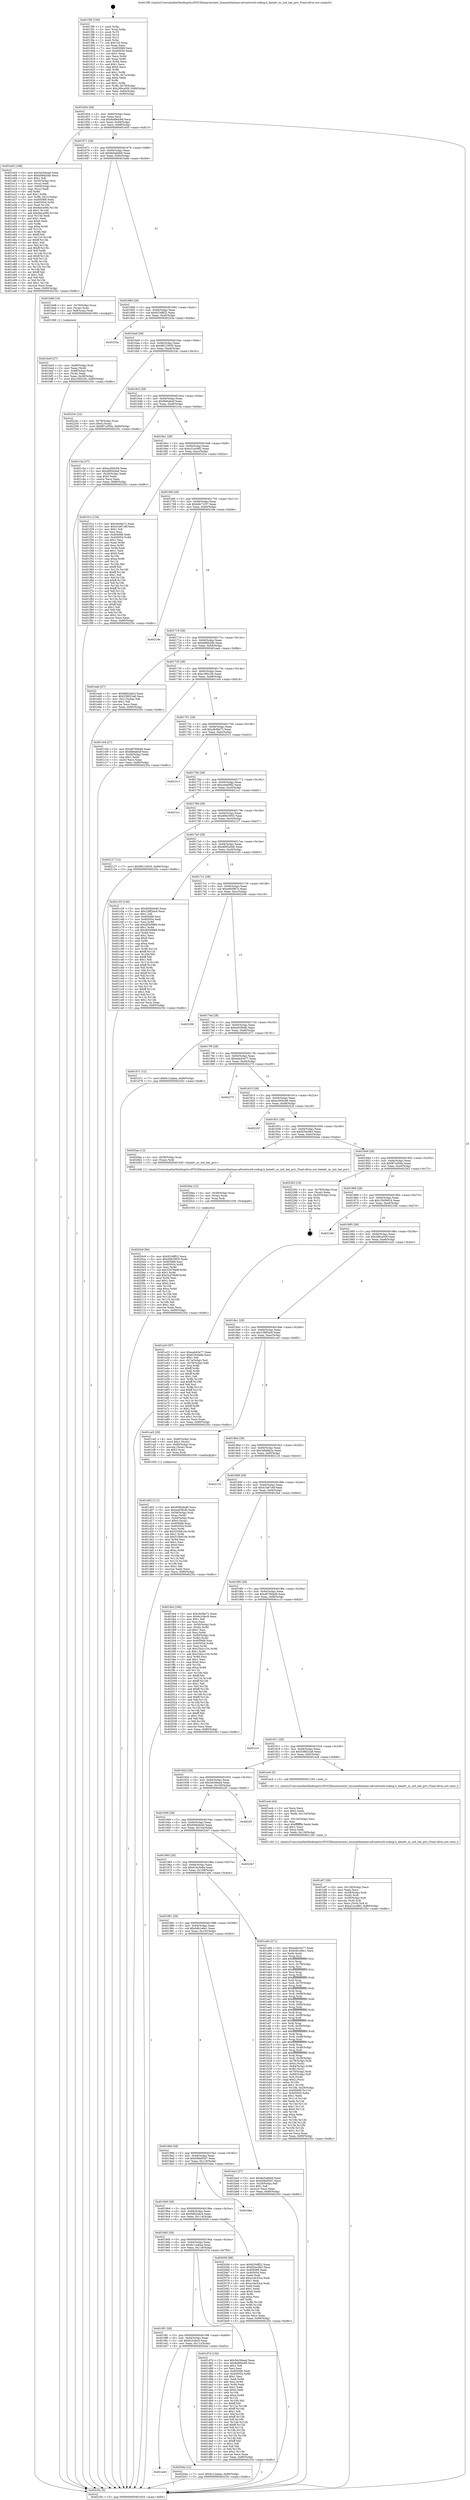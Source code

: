 digraph "0x4015f0" {
  label = "0x4015f0 (/mnt/c/Users/mathe/Desktop/tcc/POCII/binaries/extr_linuxnetbatman-advnetwork-coding.h_batadv_nc_init_bat_priv_Final-ollvm.out::main(0))"
  labelloc = "t"
  node[shape=record]

  Entry [label="",width=0.3,height=0.3,shape=circle,fillcolor=black,style=filled]
  "0x401654" [label="{
     0x401654 [29]\l
     | [instrs]\l
     &nbsp;&nbsp;0x401654 \<+3\>: mov -0x80(%rbp),%eax\l
     &nbsp;&nbsp;0x401657 \<+2\>: mov %eax,%ecx\l
     &nbsp;&nbsp;0x401659 \<+6\>: sub $0x8a984c89,%ecx\l
     &nbsp;&nbsp;0x40165f \<+6\>: mov %eax,-0x94(%rbp)\l
     &nbsp;&nbsp;0x401665 \<+6\>: mov %ecx,-0x98(%rbp)\l
     &nbsp;&nbsp;0x40166b \<+6\>: je 0000000000401e03 \<main+0x813\>\l
  }"]
  "0x401e03" [label="{
     0x401e03 [168]\l
     | [instrs]\l
     &nbsp;&nbsp;0x401e03 \<+5\>: mov $0x5dc56ead,%eax\l
     &nbsp;&nbsp;0x401e08 \<+5\>: mov $0xbf46b3db,%ecx\l
     &nbsp;&nbsp;0x401e0d \<+2\>: mov $0x1,%dl\l
     &nbsp;&nbsp;0x401e0f \<+4\>: mov -0x50(%rbp),%rsi\l
     &nbsp;&nbsp;0x401e13 \<+2\>: mov (%rsi),%edi\l
     &nbsp;&nbsp;0x401e15 \<+4\>: mov -0x60(%rbp),%rsi\l
     &nbsp;&nbsp;0x401e19 \<+2\>: cmp (%rsi),%edi\l
     &nbsp;&nbsp;0x401e1b \<+4\>: setl %r8b\l
     &nbsp;&nbsp;0x401e1f \<+4\>: and $0x1,%r8b\l
     &nbsp;&nbsp;0x401e23 \<+4\>: mov %r8b,-0x21(%rbp)\l
     &nbsp;&nbsp;0x401e27 \<+7\>: mov 0x405068,%edi\l
     &nbsp;&nbsp;0x401e2e \<+8\>: mov 0x405054,%r9d\l
     &nbsp;&nbsp;0x401e36 \<+3\>: mov %edi,%r10d\l
     &nbsp;&nbsp;0x401e39 \<+7\>: sub $0xfeece0fd,%r10d\l
     &nbsp;&nbsp;0x401e40 \<+4\>: sub $0x1,%r10d\l
     &nbsp;&nbsp;0x401e44 \<+7\>: add $0xfeece0fd,%r10d\l
     &nbsp;&nbsp;0x401e4b \<+4\>: imul %r10d,%edi\l
     &nbsp;&nbsp;0x401e4f \<+3\>: and $0x1,%edi\l
     &nbsp;&nbsp;0x401e52 \<+3\>: cmp $0x0,%edi\l
     &nbsp;&nbsp;0x401e55 \<+4\>: sete %r8b\l
     &nbsp;&nbsp;0x401e59 \<+4\>: cmp $0xa,%r9d\l
     &nbsp;&nbsp;0x401e5d \<+4\>: setl %r11b\l
     &nbsp;&nbsp;0x401e61 \<+3\>: mov %r8b,%bl\l
     &nbsp;&nbsp;0x401e64 \<+3\>: xor $0xff,%bl\l
     &nbsp;&nbsp;0x401e67 \<+3\>: mov %r11b,%r14b\l
     &nbsp;&nbsp;0x401e6a \<+4\>: xor $0xff,%r14b\l
     &nbsp;&nbsp;0x401e6e \<+3\>: xor $0x1,%dl\l
     &nbsp;&nbsp;0x401e71 \<+3\>: mov %bl,%r15b\l
     &nbsp;&nbsp;0x401e74 \<+4\>: and $0xff,%r15b\l
     &nbsp;&nbsp;0x401e78 \<+3\>: and %dl,%r8b\l
     &nbsp;&nbsp;0x401e7b \<+3\>: mov %r14b,%r12b\l
     &nbsp;&nbsp;0x401e7e \<+4\>: and $0xff,%r12b\l
     &nbsp;&nbsp;0x401e82 \<+3\>: and %dl,%r11b\l
     &nbsp;&nbsp;0x401e85 \<+3\>: or %r8b,%r15b\l
     &nbsp;&nbsp;0x401e88 \<+3\>: or %r11b,%r12b\l
     &nbsp;&nbsp;0x401e8b \<+3\>: xor %r12b,%r15b\l
     &nbsp;&nbsp;0x401e8e \<+3\>: or %r14b,%bl\l
     &nbsp;&nbsp;0x401e91 \<+3\>: xor $0xff,%bl\l
     &nbsp;&nbsp;0x401e94 \<+3\>: or $0x1,%dl\l
     &nbsp;&nbsp;0x401e97 \<+2\>: and %dl,%bl\l
     &nbsp;&nbsp;0x401e99 \<+3\>: or %bl,%r15b\l
     &nbsp;&nbsp;0x401e9c \<+4\>: test $0x1,%r15b\l
     &nbsp;&nbsp;0x401ea0 \<+3\>: cmovne %ecx,%eax\l
     &nbsp;&nbsp;0x401ea3 \<+3\>: mov %eax,-0x80(%rbp)\l
     &nbsp;&nbsp;0x401ea6 \<+5\>: jmp 000000000040235c \<main+0xd6c\>\l
  }"]
  "0x401671" [label="{
     0x401671 [28]\l
     | [instrs]\l
     &nbsp;&nbsp;0x401671 \<+5\>: jmp 0000000000401676 \<main+0x86\>\l
     &nbsp;&nbsp;0x401676 \<+6\>: mov -0x94(%rbp),%eax\l
     &nbsp;&nbsp;0x40167c \<+5\>: sub $0x8e5abbb9,%eax\l
     &nbsp;&nbsp;0x401681 \<+6\>: mov %eax,-0x9c(%rbp)\l
     &nbsp;&nbsp;0x401687 \<+6\>: je 0000000000401bd9 \<main+0x5e9\>\l
  }"]
  Exit [label="",width=0.3,height=0.3,shape=circle,fillcolor=black,style=filled,peripheries=2]
  "0x401bd9" [label="{
     0x401bd9 [16]\l
     | [instrs]\l
     &nbsp;&nbsp;0x401bd9 \<+4\>: mov -0x70(%rbp),%rax\l
     &nbsp;&nbsp;0x401bdd \<+3\>: mov (%rax),%rax\l
     &nbsp;&nbsp;0x401be0 \<+4\>: mov 0x8(%rax),%rdi\l
     &nbsp;&nbsp;0x401be4 \<+5\>: call 0000000000401060 \<atoi@plt\>\l
     | [calls]\l
     &nbsp;&nbsp;0x401060 \{1\} (unknown)\l
  }"]
  "0x40168d" [label="{
     0x40168d [28]\l
     | [instrs]\l
     &nbsp;&nbsp;0x40168d \<+5\>: jmp 0000000000401692 \<main+0xa2\>\l
     &nbsp;&nbsp;0x401692 \<+6\>: mov -0x94(%rbp),%eax\l
     &nbsp;&nbsp;0x401698 \<+5\>: sub $0x923dff22,%eax\l
     &nbsp;&nbsp;0x40169d \<+6\>: mov %eax,-0xa0(%rbp)\l
     &nbsp;&nbsp;0x4016a3 \<+6\>: je 000000000040233a \<main+0xd4a\>\l
  }"]
  "0x4020c9" [label="{
     0x4020c9 [94]\l
     | [instrs]\l
     &nbsp;&nbsp;0x4020c9 \<+5\>: mov $0x923dff22,%ecx\l
     &nbsp;&nbsp;0x4020ce \<+5\>: mov $0xd08c5955,%edx\l
     &nbsp;&nbsp;0x4020d3 \<+7\>: mov 0x405068,%esi\l
     &nbsp;&nbsp;0x4020da \<+8\>: mov 0x405054,%r8d\l
     &nbsp;&nbsp;0x4020e2 \<+3\>: mov %esi,%r9d\l
     &nbsp;&nbsp;0x4020e5 \<+7\>: sub $0x32d76b9f,%r9d\l
     &nbsp;&nbsp;0x4020ec \<+4\>: sub $0x1,%r9d\l
     &nbsp;&nbsp;0x4020f0 \<+7\>: add $0x32d76b9f,%r9d\l
     &nbsp;&nbsp;0x4020f7 \<+4\>: imul %r9d,%esi\l
     &nbsp;&nbsp;0x4020fb \<+3\>: and $0x1,%esi\l
     &nbsp;&nbsp;0x4020fe \<+3\>: cmp $0x0,%esi\l
     &nbsp;&nbsp;0x402101 \<+4\>: sete %r10b\l
     &nbsp;&nbsp;0x402105 \<+4\>: cmp $0xa,%r8d\l
     &nbsp;&nbsp;0x402109 \<+4\>: setl %r11b\l
     &nbsp;&nbsp;0x40210d \<+3\>: mov %r10b,%bl\l
     &nbsp;&nbsp;0x402110 \<+3\>: and %r11b,%bl\l
     &nbsp;&nbsp;0x402113 \<+3\>: xor %r11b,%r10b\l
     &nbsp;&nbsp;0x402116 \<+3\>: or %r10b,%bl\l
     &nbsp;&nbsp;0x402119 \<+3\>: test $0x1,%bl\l
     &nbsp;&nbsp;0x40211c \<+3\>: cmovne %edx,%ecx\l
     &nbsp;&nbsp;0x40211f \<+3\>: mov %ecx,-0x80(%rbp)\l
     &nbsp;&nbsp;0x402122 \<+5\>: jmp 000000000040235c \<main+0xd6c\>\l
  }"]
  "0x40233a" [label="{
     0x40233a\l
  }", style=dashed]
  "0x4016a9" [label="{
     0x4016a9 [28]\l
     | [instrs]\l
     &nbsp;&nbsp;0x4016a9 \<+5\>: jmp 00000000004016ae \<main+0xbe\>\l
     &nbsp;&nbsp;0x4016ae \<+6\>: mov -0x94(%rbp),%eax\l
     &nbsp;&nbsp;0x4016b4 \<+5\>: sub $0x98123635,%eax\l
     &nbsp;&nbsp;0x4016b9 \<+6\>: mov %eax,-0xa4(%rbp)\l
     &nbsp;&nbsp;0x4016bf \<+6\>: je 000000000040224c \<main+0xc5c\>\l
  }"]
  "0x4020ba" [label="{
     0x4020ba [15]\l
     | [instrs]\l
     &nbsp;&nbsp;0x4020ba \<+4\>: mov -0x58(%rbp),%rax\l
     &nbsp;&nbsp;0x4020be \<+3\>: mov (%rax),%rax\l
     &nbsp;&nbsp;0x4020c1 \<+3\>: mov %rax,%rdi\l
     &nbsp;&nbsp;0x4020c4 \<+5\>: call 0000000000401030 \<free@plt\>\l
     | [calls]\l
     &nbsp;&nbsp;0x401030 \{1\} (unknown)\l
  }"]
  "0x40224c" [label="{
     0x40224c [22]\l
     | [instrs]\l
     &nbsp;&nbsp;0x40224c \<+4\>: mov -0x78(%rbp),%rax\l
     &nbsp;&nbsp;0x402250 \<+6\>: movl $0x0,(%rax)\l
     &nbsp;&nbsp;0x402256 \<+7\>: movl $0xf87a300a,-0x80(%rbp)\l
     &nbsp;&nbsp;0x40225d \<+5\>: jmp 000000000040235c \<main+0xd6c\>\l
  }"]
  "0x4016c5" [label="{
     0x4016c5 [28]\l
     | [instrs]\l
     &nbsp;&nbsp;0x4016c5 \<+5\>: jmp 00000000004016ca \<main+0xda\>\l
     &nbsp;&nbsp;0x4016ca \<+6\>: mov -0x94(%rbp),%eax\l
     &nbsp;&nbsp;0x4016d0 \<+5\>: sub $0x9b6afcbf,%eax\l
     &nbsp;&nbsp;0x4016d5 \<+6\>: mov %eax,-0xa8(%rbp)\l
     &nbsp;&nbsp;0x4016db \<+6\>: je 0000000000401c3a \<main+0x64a\>\l
  }"]
  "0x401a0d" [label="{
     0x401a0d\l
  }", style=dashed]
  "0x401c3a" [label="{
     0x401c3a [27]\l
     | [instrs]\l
     &nbsp;&nbsp;0x401c3a \<+5\>: mov $0xec004c06,%eax\l
     &nbsp;&nbsp;0x401c3f \<+5\>: mov $0xd695a5e6,%ecx\l
     &nbsp;&nbsp;0x401c44 \<+3\>: mov -0x28(%rbp),%edx\l
     &nbsp;&nbsp;0x401c47 \<+3\>: cmp $0x0,%edx\l
     &nbsp;&nbsp;0x401c4a \<+3\>: cmove %ecx,%eax\l
     &nbsp;&nbsp;0x401c4d \<+3\>: mov %eax,-0x80(%rbp)\l
     &nbsp;&nbsp;0x401c50 \<+5\>: jmp 000000000040235c \<main+0xd6c\>\l
  }"]
  "0x4016e1" [label="{
     0x4016e1 [28]\l
     | [instrs]\l
     &nbsp;&nbsp;0x4016e1 \<+5\>: jmp 00000000004016e6 \<main+0xf6\>\l
     &nbsp;&nbsp;0x4016e6 \<+6\>: mov -0x94(%rbp),%eax\l
     &nbsp;&nbsp;0x4016ec \<+5\>: sub $0xa31ec982,%eax\l
     &nbsp;&nbsp;0x4016f1 \<+6\>: mov %eax,-0xac(%rbp)\l
     &nbsp;&nbsp;0x4016f7 \<+6\>: je 0000000000401f1e \<main+0x92e\>\l
  }"]
  "0x40204a" [label="{
     0x40204a [12]\l
     | [instrs]\l
     &nbsp;&nbsp;0x40204a \<+7\>: movl $0x6c12abaa,-0x80(%rbp)\l
     &nbsp;&nbsp;0x402051 \<+5\>: jmp 000000000040235c \<main+0xd6c\>\l
  }"]
  "0x401f1e" [label="{
     0x401f1e [134]\l
     | [instrs]\l
     &nbsp;&nbsp;0x401f1e \<+5\>: mov $0xc8cfde72,%eax\l
     &nbsp;&nbsp;0x401f23 \<+5\>: mov $0x41b67c6f,%ecx\l
     &nbsp;&nbsp;0x401f28 \<+2\>: mov $0x1,%dl\l
     &nbsp;&nbsp;0x401f2a \<+2\>: xor %esi,%esi\l
     &nbsp;&nbsp;0x401f2c \<+7\>: mov 0x405068,%edi\l
     &nbsp;&nbsp;0x401f33 \<+8\>: mov 0x405054,%r8d\l
     &nbsp;&nbsp;0x401f3b \<+3\>: sub $0x1,%esi\l
     &nbsp;&nbsp;0x401f3e \<+3\>: mov %edi,%r9d\l
     &nbsp;&nbsp;0x401f41 \<+3\>: add %esi,%r9d\l
     &nbsp;&nbsp;0x401f44 \<+4\>: imul %r9d,%edi\l
     &nbsp;&nbsp;0x401f48 \<+3\>: and $0x1,%edi\l
     &nbsp;&nbsp;0x401f4b \<+3\>: cmp $0x0,%edi\l
     &nbsp;&nbsp;0x401f4e \<+4\>: sete %r10b\l
     &nbsp;&nbsp;0x401f52 \<+4\>: cmp $0xa,%r8d\l
     &nbsp;&nbsp;0x401f56 \<+4\>: setl %r11b\l
     &nbsp;&nbsp;0x401f5a \<+3\>: mov %r10b,%bl\l
     &nbsp;&nbsp;0x401f5d \<+3\>: xor $0xff,%bl\l
     &nbsp;&nbsp;0x401f60 \<+3\>: mov %r11b,%r14b\l
     &nbsp;&nbsp;0x401f63 \<+4\>: xor $0xff,%r14b\l
     &nbsp;&nbsp;0x401f67 \<+3\>: xor $0x1,%dl\l
     &nbsp;&nbsp;0x401f6a \<+3\>: mov %bl,%r15b\l
     &nbsp;&nbsp;0x401f6d \<+4\>: and $0xff,%r15b\l
     &nbsp;&nbsp;0x401f71 \<+3\>: and %dl,%r10b\l
     &nbsp;&nbsp;0x401f74 \<+3\>: mov %r14b,%r12b\l
     &nbsp;&nbsp;0x401f77 \<+4\>: and $0xff,%r12b\l
     &nbsp;&nbsp;0x401f7b \<+3\>: and %dl,%r11b\l
     &nbsp;&nbsp;0x401f7e \<+3\>: or %r10b,%r15b\l
     &nbsp;&nbsp;0x401f81 \<+3\>: or %r11b,%r12b\l
     &nbsp;&nbsp;0x401f84 \<+3\>: xor %r12b,%r15b\l
     &nbsp;&nbsp;0x401f87 \<+3\>: or %r14b,%bl\l
     &nbsp;&nbsp;0x401f8a \<+3\>: xor $0xff,%bl\l
     &nbsp;&nbsp;0x401f8d \<+3\>: or $0x1,%dl\l
     &nbsp;&nbsp;0x401f90 \<+2\>: and %dl,%bl\l
     &nbsp;&nbsp;0x401f92 \<+3\>: or %bl,%r15b\l
     &nbsp;&nbsp;0x401f95 \<+4\>: test $0x1,%r15b\l
     &nbsp;&nbsp;0x401f99 \<+3\>: cmovne %ecx,%eax\l
     &nbsp;&nbsp;0x401f9c \<+3\>: mov %eax,-0x80(%rbp)\l
     &nbsp;&nbsp;0x401f9f \<+5\>: jmp 000000000040235c \<main+0xd6c\>\l
  }"]
  "0x4016fd" [label="{
     0x4016fd [28]\l
     | [instrs]\l
     &nbsp;&nbsp;0x4016fd \<+5\>: jmp 0000000000401702 \<main+0x112\>\l
     &nbsp;&nbsp;0x401702 \<+6\>: mov -0x94(%rbp),%eax\l
     &nbsp;&nbsp;0x401708 \<+5\>: sub $0xb9c71f37,%eax\l
     &nbsp;&nbsp;0x40170d \<+6\>: mov %eax,-0xb0(%rbp)\l
     &nbsp;&nbsp;0x401713 \<+6\>: je 000000000040218e \<main+0xb9e\>\l
  }"]
  "0x401ef7" [label="{
     0x401ef7 [39]\l
     | [instrs]\l
     &nbsp;&nbsp;0x401ef7 \<+6\>: mov -0x128(%rbp),%ecx\l
     &nbsp;&nbsp;0x401efd \<+3\>: imul %eax,%ecx\l
     &nbsp;&nbsp;0x401f00 \<+4\>: mov -0x58(%rbp),%rdi\l
     &nbsp;&nbsp;0x401f04 \<+3\>: mov (%rdi),%rdi\l
     &nbsp;&nbsp;0x401f07 \<+4\>: mov -0x50(%rbp),%r8\l
     &nbsp;&nbsp;0x401f0b \<+3\>: movslq (%r8),%r8\l
     &nbsp;&nbsp;0x401f0e \<+4\>: mov %ecx,(%rdi,%r8,4)\l
     &nbsp;&nbsp;0x401f12 \<+7\>: movl $0xa31ec982,-0x80(%rbp)\l
     &nbsp;&nbsp;0x401f19 \<+5\>: jmp 000000000040235c \<main+0xd6c\>\l
  }"]
  "0x40218e" [label="{
     0x40218e\l
  }", style=dashed]
  "0x401719" [label="{
     0x401719 [28]\l
     | [instrs]\l
     &nbsp;&nbsp;0x401719 \<+5\>: jmp 000000000040171e \<main+0x12e\>\l
     &nbsp;&nbsp;0x40171e \<+6\>: mov -0x94(%rbp),%eax\l
     &nbsp;&nbsp;0x401724 \<+5\>: sub $0xbf46b3db,%eax\l
     &nbsp;&nbsp;0x401729 \<+6\>: mov %eax,-0xb4(%rbp)\l
     &nbsp;&nbsp;0x40172f \<+6\>: je 0000000000401eab \<main+0x8bb\>\l
  }"]
  "0x401ecb" [label="{
     0x401ecb [44]\l
     | [instrs]\l
     &nbsp;&nbsp;0x401ecb \<+2\>: xor %ecx,%ecx\l
     &nbsp;&nbsp;0x401ecd \<+5\>: mov $0x2,%edx\l
     &nbsp;&nbsp;0x401ed2 \<+6\>: mov %edx,-0x124(%rbp)\l
     &nbsp;&nbsp;0x401ed8 \<+1\>: cltd\l
     &nbsp;&nbsp;0x401ed9 \<+6\>: mov -0x124(%rbp),%esi\l
     &nbsp;&nbsp;0x401edf \<+2\>: idiv %esi\l
     &nbsp;&nbsp;0x401ee1 \<+6\>: imul $0xfffffffe,%edx,%edx\l
     &nbsp;&nbsp;0x401ee7 \<+3\>: sub $0x1,%ecx\l
     &nbsp;&nbsp;0x401eea \<+2\>: sub %ecx,%edx\l
     &nbsp;&nbsp;0x401eec \<+6\>: mov %edx,-0x128(%rbp)\l
     &nbsp;&nbsp;0x401ef2 \<+5\>: call 0000000000401160 \<next_i\>\l
     | [calls]\l
     &nbsp;&nbsp;0x401160 \{1\} (/mnt/c/Users/mathe/Desktop/tcc/POCII/binaries/extr_linuxnetbatman-advnetwork-coding.h_batadv_nc_init_bat_priv_Final-ollvm.out::next_i)\l
  }"]
  "0x401eab" [label="{
     0x401eab [27]\l
     | [instrs]\l
     &nbsp;&nbsp;0x401eab \<+5\>: mov $0x6662a6c4,%eax\l
     &nbsp;&nbsp;0x401eb0 \<+5\>: mov $0x558922a6,%ecx\l
     &nbsp;&nbsp;0x401eb5 \<+3\>: mov -0x21(%rbp),%dl\l
     &nbsp;&nbsp;0x401eb8 \<+3\>: test $0x1,%dl\l
     &nbsp;&nbsp;0x401ebb \<+3\>: cmovne %ecx,%eax\l
     &nbsp;&nbsp;0x401ebe \<+3\>: mov %eax,-0x80(%rbp)\l
     &nbsp;&nbsp;0x401ec1 \<+5\>: jmp 000000000040235c \<main+0xd6c\>\l
  }"]
  "0x401735" [label="{
     0x401735 [28]\l
     | [instrs]\l
     &nbsp;&nbsp;0x401735 \<+5\>: jmp 000000000040173a \<main+0x14a\>\l
     &nbsp;&nbsp;0x40173a \<+6\>: mov -0x94(%rbp),%eax\l
     &nbsp;&nbsp;0x401740 \<+5\>: sub $0xc590c2fc,%eax\l
     &nbsp;&nbsp;0x401745 \<+6\>: mov %eax,-0xb8(%rbp)\l
     &nbsp;&nbsp;0x40174b \<+6\>: je 0000000000401c04 \<main+0x614\>\l
  }"]
  "0x4019f1" [label="{
     0x4019f1 [28]\l
     | [instrs]\l
     &nbsp;&nbsp;0x4019f1 \<+5\>: jmp 00000000004019f6 \<main+0x406\>\l
     &nbsp;&nbsp;0x4019f6 \<+6\>: mov -0x94(%rbp),%eax\l
     &nbsp;&nbsp;0x4019fc \<+5\>: sub $0x6c2cfec9,%eax\l
     &nbsp;&nbsp;0x401a01 \<+6\>: mov %eax,-0x11c(%rbp)\l
     &nbsp;&nbsp;0x401a07 \<+6\>: je 000000000040204a \<main+0xa5a\>\l
  }"]
  "0x401c04" [label="{
     0x401c04 [27]\l
     | [instrs]\l
     &nbsp;&nbsp;0x401c04 \<+5\>: mov $0x46766bd9,%eax\l
     &nbsp;&nbsp;0x401c09 \<+5\>: mov $0x9b6afcbf,%ecx\l
     &nbsp;&nbsp;0x401c0e \<+3\>: mov -0x28(%rbp),%edx\l
     &nbsp;&nbsp;0x401c11 \<+3\>: cmp $0x1,%edx\l
     &nbsp;&nbsp;0x401c14 \<+3\>: cmovl %ecx,%eax\l
     &nbsp;&nbsp;0x401c17 \<+3\>: mov %eax,-0x80(%rbp)\l
     &nbsp;&nbsp;0x401c1a \<+5\>: jmp 000000000040235c \<main+0xd6c\>\l
  }"]
  "0x401751" [label="{
     0x401751 [28]\l
     | [instrs]\l
     &nbsp;&nbsp;0x401751 \<+5\>: jmp 0000000000401756 \<main+0x166\>\l
     &nbsp;&nbsp;0x401756 \<+6\>: mov -0x94(%rbp),%eax\l
     &nbsp;&nbsp;0x40175c \<+5\>: sub $0xc8cfde72,%eax\l
     &nbsp;&nbsp;0x401761 \<+6\>: mov %eax,-0xbc(%rbp)\l
     &nbsp;&nbsp;0x401767 \<+6\>: je 0000000000402313 \<main+0xd23\>\l
  }"]
  "0x401d7d" [label="{
     0x401d7d [134]\l
     | [instrs]\l
     &nbsp;&nbsp;0x401d7d \<+5\>: mov $0x5dc56ead,%eax\l
     &nbsp;&nbsp;0x401d82 \<+5\>: mov $0x8a984c89,%ecx\l
     &nbsp;&nbsp;0x401d87 \<+2\>: mov $0x1,%dl\l
     &nbsp;&nbsp;0x401d89 \<+2\>: xor %esi,%esi\l
     &nbsp;&nbsp;0x401d8b \<+7\>: mov 0x405068,%edi\l
     &nbsp;&nbsp;0x401d92 \<+8\>: mov 0x405054,%r8d\l
     &nbsp;&nbsp;0x401d9a \<+3\>: sub $0x1,%esi\l
     &nbsp;&nbsp;0x401d9d \<+3\>: mov %edi,%r9d\l
     &nbsp;&nbsp;0x401da0 \<+3\>: add %esi,%r9d\l
     &nbsp;&nbsp;0x401da3 \<+4\>: imul %r9d,%edi\l
     &nbsp;&nbsp;0x401da7 \<+3\>: and $0x1,%edi\l
     &nbsp;&nbsp;0x401daa \<+3\>: cmp $0x0,%edi\l
     &nbsp;&nbsp;0x401dad \<+4\>: sete %r10b\l
     &nbsp;&nbsp;0x401db1 \<+4\>: cmp $0xa,%r8d\l
     &nbsp;&nbsp;0x401db5 \<+4\>: setl %r11b\l
     &nbsp;&nbsp;0x401db9 \<+3\>: mov %r10b,%bl\l
     &nbsp;&nbsp;0x401dbc \<+3\>: xor $0xff,%bl\l
     &nbsp;&nbsp;0x401dbf \<+3\>: mov %r11b,%r14b\l
     &nbsp;&nbsp;0x401dc2 \<+4\>: xor $0xff,%r14b\l
     &nbsp;&nbsp;0x401dc6 \<+3\>: xor $0x1,%dl\l
     &nbsp;&nbsp;0x401dc9 \<+3\>: mov %bl,%r15b\l
     &nbsp;&nbsp;0x401dcc \<+4\>: and $0xff,%r15b\l
     &nbsp;&nbsp;0x401dd0 \<+3\>: and %dl,%r10b\l
     &nbsp;&nbsp;0x401dd3 \<+3\>: mov %r14b,%r12b\l
     &nbsp;&nbsp;0x401dd6 \<+4\>: and $0xff,%r12b\l
     &nbsp;&nbsp;0x401dda \<+3\>: and %dl,%r11b\l
     &nbsp;&nbsp;0x401ddd \<+3\>: or %r10b,%r15b\l
     &nbsp;&nbsp;0x401de0 \<+3\>: or %r11b,%r12b\l
     &nbsp;&nbsp;0x401de3 \<+3\>: xor %r12b,%r15b\l
     &nbsp;&nbsp;0x401de6 \<+3\>: or %r14b,%bl\l
     &nbsp;&nbsp;0x401de9 \<+3\>: xor $0xff,%bl\l
     &nbsp;&nbsp;0x401dec \<+3\>: or $0x1,%dl\l
     &nbsp;&nbsp;0x401def \<+2\>: and %dl,%bl\l
     &nbsp;&nbsp;0x401df1 \<+3\>: or %bl,%r15b\l
     &nbsp;&nbsp;0x401df4 \<+4\>: test $0x1,%r15b\l
     &nbsp;&nbsp;0x401df8 \<+3\>: cmovne %ecx,%eax\l
     &nbsp;&nbsp;0x401dfb \<+3\>: mov %eax,-0x80(%rbp)\l
     &nbsp;&nbsp;0x401dfe \<+5\>: jmp 000000000040235c \<main+0xd6c\>\l
  }"]
  "0x402313" [label="{
     0x402313\l
  }", style=dashed]
  "0x40176d" [label="{
     0x40176d [28]\l
     | [instrs]\l
     &nbsp;&nbsp;0x40176d \<+5\>: jmp 0000000000401772 \<main+0x182\>\l
     &nbsp;&nbsp;0x401772 \<+6\>: mov -0x94(%rbp),%eax\l
     &nbsp;&nbsp;0x401778 \<+5\>: sub $0xceeb09f2,%eax\l
     &nbsp;&nbsp;0x40177d \<+6\>: mov %eax,-0xc0(%rbp)\l
     &nbsp;&nbsp;0x401783 \<+6\>: je 00000000004021e1 \<main+0xbf1\>\l
  }"]
  "0x4019d5" [label="{
     0x4019d5 [28]\l
     | [instrs]\l
     &nbsp;&nbsp;0x4019d5 \<+5\>: jmp 00000000004019da \<main+0x3ea\>\l
     &nbsp;&nbsp;0x4019da \<+6\>: mov -0x94(%rbp),%eax\l
     &nbsp;&nbsp;0x4019e0 \<+5\>: sub $0x6c12abaa,%eax\l
     &nbsp;&nbsp;0x4019e5 \<+6\>: mov %eax,-0x118(%rbp)\l
     &nbsp;&nbsp;0x4019eb \<+6\>: je 0000000000401d7d \<main+0x78d\>\l
  }"]
  "0x4021e1" [label="{
     0x4021e1\l
  }", style=dashed]
  "0x401789" [label="{
     0x401789 [28]\l
     | [instrs]\l
     &nbsp;&nbsp;0x401789 \<+5\>: jmp 000000000040178e \<main+0x19e\>\l
     &nbsp;&nbsp;0x40178e \<+6\>: mov -0x94(%rbp),%eax\l
     &nbsp;&nbsp;0x401794 \<+5\>: sub $0xd08c5955,%eax\l
     &nbsp;&nbsp;0x401799 \<+6\>: mov %eax,-0xc4(%rbp)\l
     &nbsp;&nbsp;0x40179f \<+6\>: je 0000000000402127 \<main+0xb37\>\l
  }"]
  "0x402056" [label="{
     0x402056 [88]\l
     | [instrs]\l
     &nbsp;&nbsp;0x402056 \<+5\>: mov $0x923dff22,%eax\l
     &nbsp;&nbsp;0x40205b \<+5\>: mov $0xf20ec9b3,%ecx\l
     &nbsp;&nbsp;0x402060 \<+7\>: mov 0x405068,%edx\l
     &nbsp;&nbsp;0x402067 \<+7\>: mov 0x405054,%esi\l
     &nbsp;&nbsp;0x40206e \<+2\>: mov %edx,%edi\l
     &nbsp;&nbsp;0x402070 \<+6\>: add $0xa1de33ca,%edi\l
     &nbsp;&nbsp;0x402076 \<+3\>: sub $0x1,%edi\l
     &nbsp;&nbsp;0x402079 \<+6\>: sub $0xa1de33ca,%edi\l
     &nbsp;&nbsp;0x40207f \<+3\>: imul %edi,%edx\l
     &nbsp;&nbsp;0x402082 \<+3\>: and $0x1,%edx\l
     &nbsp;&nbsp;0x402085 \<+3\>: cmp $0x0,%edx\l
     &nbsp;&nbsp;0x402088 \<+4\>: sete %r8b\l
     &nbsp;&nbsp;0x40208c \<+3\>: cmp $0xa,%esi\l
     &nbsp;&nbsp;0x40208f \<+4\>: setl %r9b\l
     &nbsp;&nbsp;0x402093 \<+3\>: mov %r8b,%r10b\l
     &nbsp;&nbsp;0x402096 \<+3\>: and %r9b,%r10b\l
     &nbsp;&nbsp;0x402099 \<+3\>: xor %r9b,%r8b\l
     &nbsp;&nbsp;0x40209c \<+3\>: or %r8b,%r10b\l
     &nbsp;&nbsp;0x40209f \<+4\>: test $0x1,%r10b\l
     &nbsp;&nbsp;0x4020a3 \<+3\>: cmovne %ecx,%eax\l
     &nbsp;&nbsp;0x4020a6 \<+3\>: mov %eax,-0x80(%rbp)\l
     &nbsp;&nbsp;0x4020a9 \<+5\>: jmp 000000000040235c \<main+0xd6c\>\l
  }"]
  "0x402127" [label="{
     0x402127 [12]\l
     | [instrs]\l
     &nbsp;&nbsp;0x402127 \<+7\>: movl $0x98123635,-0x80(%rbp)\l
     &nbsp;&nbsp;0x40212e \<+5\>: jmp 000000000040235c \<main+0xd6c\>\l
  }"]
  "0x4017a5" [label="{
     0x4017a5 [28]\l
     | [instrs]\l
     &nbsp;&nbsp;0x4017a5 \<+5\>: jmp 00000000004017aa \<main+0x1ba\>\l
     &nbsp;&nbsp;0x4017aa \<+6\>: mov -0x94(%rbp),%eax\l
     &nbsp;&nbsp;0x4017b0 \<+5\>: sub $0xd695a5e6,%eax\l
     &nbsp;&nbsp;0x4017b5 \<+6\>: mov %eax,-0xc8(%rbp)\l
     &nbsp;&nbsp;0x4017bb \<+6\>: je 0000000000401c55 \<main+0x665\>\l
  }"]
  "0x4019b9" [label="{
     0x4019b9 [28]\l
     | [instrs]\l
     &nbsp;&nbsp;0x4019b9 \<+5\>: jmp 00000000004019be \<main+0x3ce\>\l
     &nbsp;&nbsp;0x4019be \<+6\>: mov -0x94(%rbp),%eax\l
     &nbsp;&nbsp;0x4019c4 \<+5\>: sub $0x6662a6c4,%eax\l
     &nbsp;&nbsp;0x4019c9 \<+6\>: mov %eax,-0x114(%rbp)\l
     &nbsp;&nbsp;0x4019cf \<+6\>: je 0000000000402056 \<main+0xa66\>\l
  }"]
  "0x401c55" [label="{
     0x401c55 [144]\l
     | [instrs]\l
     &nbsp;&nbsp;0x401c55 \<+5\>: mov $0x600b4b40,%eax\l
     &nbsp;&nbsp;0x401c5a \<+5\>: mov $0x338f3ac8,%ecx\l
     &nbsp;&nbsp;0x401c5f \<+2\>: mov $0x1,%dl\l
     &nbsp;&nbsp;0x401c61 \<+7\>: mov 0x405068,%esi\l
     &nbsp;&nbsp;0x401c68 \<+7\>: mov 0x405054,%edi\l
     &nbsp;&nbsp;0x401c6f \<+3\>: mov %esi,%r8d\l
     &nbsp;&nbsp;0x401c72 \<+7\>: add $0x4f300889,%r8d\l
     &nbsp;&nbsp;0x401c79 \<+4\>: sub $0x1,%r8d\l
     &nbsp;&nbsp;0x401c7d \<+7\>: sub $0x4f300889,%r8d\l
     &nbsp;&nbsp;0x401c84 \<+4\>: imul %r8d,%esi\l
     &nbsp;&nbsp;0x401c88 \<+3\>: and $0x1,%esi\l
     &nbsp;&nbsp;0x401c8b \<+3\>: cmp $0x0,%esi\l
     &nbsp;&nbsp;0x401c8e \<+4\>: sete %r9b\l
     &nbsp;&nbsp;0x401c92 \<+3\>: cmp $0xa,%edi\l
     &nbsp;&nbsp;0x401c95 \<+4\>: setl %r10b\l
     &nbsp;&nbsp;0x401c99 \<+3\>: mov %r9b,%r11b\l
     &nbsp;&nbsp;0x401c9c \<+4\>: xor $0xff,%r11b\l
     &nbsp;&nbsp;0x401ca0 \<+3\>: mov %r10b,%bl\l
     &nbsp;&nbsp;0x401ca3 \<+3\>: xor $0xff,%bl\l
     &nbsp;&nbsp;0x401ca6 \<+3\>: xor $0x1,%dl\l
     &nbsp;&nbsp;0x401ca9 \<+3\>: mov %r11b,%r14b\l
     &nbsp;&nbsp;0x401cac \<+4\>: and $0xff,%r14b\l
     &nbsp;&nbsp;0x401cb0 \<+3\>: and %dl,%r9b\l
     &nbsp;&nbsp;0x401cb3 \<+3\>: mov %bl,%r15b\l
     &nbsp;&nbsp;0x401cb6 \<+4\>: and $0xff,%r15b\l
     &nbsp;&nbsp;0x401cba \<+3\>: and %dl,%r10b\l
     &nbsp;&nbsp;0x401cbd \<+3\>: or %r9b,%r14b\l
     &nbsp;&nbsp;0x401cc0 \<+3\>: or %r10b,%r15b\l
     &nbsp;&nbsp;0x401cc3 \<+3\>: xor %r15b,%r14b\l
     &nbsp;&nbsp;0x401cc6 \<+3\>: or %bl,%r11b\l
     &nbsp;&nbsp;0x401cc9 \<+4\>: xor $0xff,%r11b\l
     &nbsp;&nbsp;0x401ccd \<+3\>: or $0x1,%dl\l
     &nbsp;&nbsp;0x401cd0 \<+3\>: and %dl,%r11b\l
     &nbsp;&nbsp;0x401cd3 \<+3\>: or %r11b,%r14b\l
     &nbsp;&nbsp;0x401cd6 \<+4\>: test $0x1,%r14b\l
     &nbsp;&nbsp;0x401cda \<+3\>: cmovne %ecx,%eax\l
     &nbsp;&nbsp;0x401cdd \<+3\>: mov %eax,-0x80(%rbp)\l
     &nbsp;&nbsp;0x401ce0 \<+5\>: jmp 000000000040235c \<main+0xd6c\>\l
  }"]
  "0x4017c1" [label="{
     0x4017c1 [28]\l
     | [instrs]\l
     &nbsp;&nbsp;0x4017c1 \<+5\>: jmp 00000000004017c6 \<main+0x1d6\>\l
     &nbsp;&nbsp;0x4017c6 \<+6\>: mov -0x94(%rbp),%eax\l
     &nbsp;&nbsp;0x4017cc \<+5\>: sub $0xe605f67e,%eax\l
     &nbsp;&nbsp;0x4017d1 \<+6\>: mov %eax,-0xcc(%rbp)\l
     &nbsp;&nbsp;0x4017d7 \<+6\>: je 0000000000402208 \<main+0xc18\>\l
  }"]
  "0x401bbe" [label="{
     0x401bbe\l
  }", style=dashed]
  "0x402208" [label="{
     0x402208\l
  }", style=dashed]
  "0x4017dd" [label="{
     0x4017dd [28]\l
     | [instrs]\l
     &nbsp;&nbsp;0x4017dd \<+5\>: jmp 00000000004017e2 \<main+0x1f2\>\l
     &nbsp;&nbsp;0x4017e2 \<+6\>: mov -0x94(%rbp),%eax\l
     &nbsp;&nbsp;0x4017e8 \<+5\>: sub $0xea039cfb,%eax\l
     &nbsp;&nbsp;0x4017ed \<+6\>: mov %eax,-0xd0(%rbp)\l
     &nbsp;&nbsp;0x4017f3 \<+6\>: je 0000000000401d71 \<main+0x781\>\l
  }"]
  "0x401d02" [label="{
     0x401d02 [111]\l
     | [instrs]\l
     &nbsp;&nbsp;0x401d02 \<+5\>: mov $0x600b4b40,%ecx\l
     &nbsp;&nbsp;0x401d07 \<+5\>: mov $0xea039cfb,%edx\l
     &nbsp;&nbsp;0x401d0c \<+4\>: mov -0x58(%rbp),%rdi\l
     &nbsp;&nbsp;0x401d10 \<+3\>: mov %rax,(%rdi)\l
     &nbsp;&nbsp;0x401d13 \<+4\>: mov -0x50(%rbp),%rax\l
     &nbsp;&nbsp;0x401d17 \<+6\>: movl $0x0,(%rax)\l
     &nbsp;&nbsp;0x401d1d \<+7\>: mov 0x405068,%esi\l
     &nbsp;&nbsp;0x401d24 \<+8\>: mov 0x405054,%r8d\l
     &nbsp;&nbsp;0x401d2c \<+3\>: mov %esi,%r9d\l
     &nbsp;&nbsp;0x401d2f \<+7\>: add $0x533b810e,%r9d\l
     &nbsp;&nbsp;0x401d36 \<+4\>: sub $0x1,%r9d\l
     &nbsp;&nbsp;0x401d3a \<+7\>: sub $0x533b810e,%r9d\l
     &nbsp;&nbsp;0x401d41 \<+4\>: imul %r9d,%esi\l
     &nbsp;&nbsp;0x401d45 \<+3\>: and $0x1,%esi\l
     &nbsp;&nbsp;0x401d48 \<+3\>: cmp $0x0,%esi\l
     &nbsp;&nbsp;0x401d4b \<+4\>: sete %r10b\l
     &nbsp;&nbsp;0x401d4f \<+4\>: cmp $0xa,%r8d\l
     &nbsp;&nbsp;0x401d53 \<+4\>: setl %r11b\l
     &nbsp;&nbsp;0x401d57 \<+3\>: mov %r10b,%bl\l
     &nbsp;&nbsp;0x401d5a \<+3\>: and %r11b,%bl\l
     &nbsp;&nbsp;0x401d5d \<+3\>: xor %r11b,%r10b\l
     &nbsp;&nbsp;0x401d60 \<+3\>: or %r10b,%bl\l
     &nbsp;&nbsp;0x401d63 \<+3\>: test $0x1,%bl\l
     &nbsp;&nbsp;0x401d66 \<+3\>: cmovne %edx,%ecx\l
     &nbsp;&nbsp;0x401d69 \<+3\>: mov %ecx,-0x80(%rbp)\l
     &nbsp;&nbsp;0x401d6c \<+5\>: jmp 000000000040235c \<main+0xd6c\>\l
  }"]
  "0x401d71" [label="{
     0x401d71 [12]\l
     | [instrs]\l
     &nbsp;&nbsp;0x401d71 \<+7\>: movl $0x6c12abaa,-0x80(%rbp)\l
     &nbsp;&nbsp;0x401d78 \<+5\>: jmp 000000000040235c \<main+0xd6c\>\l
  }"]
  "0x4017f9" [label="{
     0x4017f9 [28]\l
     | [instrs]\l
     &nbsp;&nbsp;0x4017f9 \<+5\>: jmp 00000000004017fe \<main+0x20e\>\l
     &nbsp;&nbsp;0x4017fe \<+6\>: mov -0x94(%rbp),%eax\l
     &nbsp;&nbsp;0x401804 \<+5\>: sub $0xeab43a77,%eax\l
     &nbsp;&nbsp;0x401809 \<+6\>: mov %eax,-0xd4(%rbp)\l
     &nbsp;&nbsp;0x40180f \<+6\>: je 0000000000402275 \<main+0xc85\>\l
  }"]
  "0x401be9" [label="{
     0x401be9 [27]\l
     | [instrs]\l
     &nbsp;&nbsp;0x401be9 \<+4\>: mov -0x68(%rbp),%rdi\l
     &nbsp;&nbsp;0x401bed \<+2\>: mov %eax,(%rdi)\l
     &nbsp;&nbsp;0x401bef \<+4\>: mov -0x68(%rbp),%rdi\l
     &nbsp;&nbsp;0x401bf3 \<+2\>: mov (%rdi),%eax\l
     &nbsp;&nbsp;0x401bf5 \<+3\>: mov %eax,-0x28(%rbp)\l
     &nbsp;&nbsp;0x401bf8 \<+7\>: movl $0xc590c2fc,-0x80(%rbp)\l
     &nbsp;&nbsp;0x401bff \<+5\>: jmp 000000000040235c \<main+0xd6c\>\l
  }"]
  "0x402275" [label="{
     0x402275\l
  }", style=dashed]
  "0x401815" [label="{
     0x401815 [28]\l
     | [instrs]\l
     &nbsp;&nbsp;0x401815 \<+5\>: jmp 000000000040181a \<main+0x22a\>\l
     &nbsp;&nbsp;0x40181a \<+6\>: mov -0x94(%rbp),%eax\l
     &nbsp;&nbsp;0x401820 \<+5\>: sub $0xec004c06,%eax\l
     &nbsp;&nbsp;0x401825 \<+6\>: mov %eax,-0xd8(%rbp)\l
     &nbsp;&nbsp;0x40182b \<+6\>: je 000000000040222f \<main+0xc3f\>\l
  }"]
  "0x40199d" [label="{
     0x40199d [28]\l
     | [instrs]\l
     &nbsp;&nbsp;0x40199d \<+5\>: jmp 00000000004019a2 \<main+0x3b2\>\l
     &nbsp;&nbsp;0x4019a2 \<+6\>: mov -0x94(%rbp),%eax\l
     &nbsp;&nbsp;0x4019a8 \<+5\>: sub $0x658e95d7,%eax\l
     &nbsp;&nbsp;0x4019ad \<+6\>: mov %eax,-0x110(%rbp)\l
     &nbsp;&nbsp;0x4019b3 \<+6\>: je 0000000000401bbe \<main+0x5ce\>\l
  }"]
  "0x40222f" [label="{
     0x40222f\l
  }", style=dashed]
  "0x401831" [label="{
     0x401831 [28]\l
     | [instrs]\l
     &nbsp;&nbsp;0x401831 \<+5\>: jmp 0000000000401836 \<main+0x246\>\l
     &nbsp;&nbsp;0x401836 \<+6\>: mov -0x94(%rbp),%eax\l
     &nbsp;&nbsp;0x40183c \<+5\>: sub $0xf20ec9b3,%eax\l
     &nbsp;&nbsp;0x401841 \<+6\>: mov %eax,-0xdc(%rbp)\l
     &nbsp;&nbsp;0x401847 \<+6\>: je 00000000004020ae \<main+0xabe\>\l
  }"]
  "0x401ba3" [label="{
     0x401ba3 [27]\l
     | [instrs]\l
     &nbsp;&nbsp;0x401ba3 \<+5\>: mov $0x8e5abbb9,%eax\l
     &nbsp;&nbsp;0x401ba8 \<+5\>: mov $0x658e95d7,%ecx\l
     &nbsp;&nbsp;0x401bad \<+3\>: mov -0x29(%rbp),%dl\l
     &nbsp;&nbsp;0x401bb0 \<+3\>: test $0x1,%dl\l
     &nbsp;&nbsp;0x401bb3 \<+3\>: cmovne %ecx,%eax\l
     &nbsp;&nbsp;0x401bb6 \<+3\>: mov %eax,-0x80(%rbp)\l
     &nbsp;&nbsp;0x401bb9 \<+5\>: jmp 000000000040235c \<main+0xd6c\>\l
  }"]
  "0x4020ae" [label="{
     0x4020ae [12]\l
     | [instrs]\l
     &nbsp;&nbsp;0x4020ae \<+4\>: mov -0x58(%rbp),%rax\l
     &nbsp;&nbsp;0x4020b2 \<+3\>: mov (%rax),%rdi\l
     &nbsp;&nbsp;0x4020b5 \<+5\>: call 0000000000401440 \<batadv_nc_init_bat_priv\>\l
     | [calls]\l
     &nbsp;&nbsp;0x401440 \{1\} (/mnt/c/Users/mathe/Desktop/tcc/POCII/binaries/extr_linuxnetbatman-advnetwork-coding.h_batadv_nc_init_bat_priv_Final-ollvm.out::batadv_nc_init_bat_priv)\l
  }"]
  "0x40184d" [label="{
     0x40184d [28]\l
     | [instrs]\l
     &nbsp;&nbsp;0x40184d \<+5\>: jmp 0000000000401852 \<main+0x262\>\l
     &nbsp;&nbsp;0x401852 \<+6\>: mov -0x94(%rbp),%eax\l
     &nbsp;&nbsp;0x401858 \<+5\>: sub $0xf87a300a,%eax\l
     &nbsp;&nbsp;0x40185d \<+6\>: mov %eax,-0xe0(%rbp)\l
     &nbsp;&nbsp;0x401863 \<+6\>: je 0000000000402262 \<main+0xc72\>\l
  }"]
  "0x401981" [label="{
     0x401981 [28]\l
     | [instrs]\l
     &nbsp;&nbsp;0x401981 \<+5\>: jmp 0000000000401986 \<main+0x396\>\l
     &nbsp;&nbsp;0x401986 \<+6\>: mov -0x94(%rbp),%eax\l
     &nbsp;&nbsp;0x40198c \<+5\>: sub $0x64b1e6e1,%eax\l
     &nbsp;&nbsp;0x401991 \<+6\>: mov %eax,-0x10c(%rbp)\l
     &nbsp;&nbsp;0x401997 \<+6\>: je 0000000000401ba3 \<main+0x5b3\>\l
  }"]
  "0x402262" [label="{
     0x402262 [19]\l
     | [instrs]\l
     &nbsp;&nbsp;0x402262 \<+4\>: mov -0x78(%rbp),%rax\l
     &nbsp;&nbsp;0x402266 \<+2\>: mov (%rax),%eax\l
     &nbsp;&nbsp;0x402268 \<+4\>: lea -0x20(%rbp),%rsp\l
     &nbsp;&nbsp;0x40226c \<+1\>: pop %rbx\l
     &nbsp;&nbsp;0x40226d \<+2\>: pop %r12\l
     &nbsp;&nbsp;0x40226f \<+2\>: pop %r14\l
     &nbsp;&nbsp;0x402271 \<+2\>: pop %r15\l
     &nbsp;&nbsp;0x402273 \<+1\>: pop %rbp\l
     &nbsp;&nbsp;0x402274 \<+1\>: ret\l
  }"]
  "0x401869" [label="{
     0x401869 [28]\l
     | [instrs]\l
     &nbsp;&nbsp;0x401869 \<+5\>: jmp 000000000040186e \<main+0x27e\>\l
     &nbsp;&nbsp;0x40186e \<+6\>: mov -0x94(%rbp),%eax\l
     &nbsp;&nbsp;0x401874 \<+5\>: sub $0x15b56624,%eax\l
     &nbsp;&nbsp;0x401879 \<+6\>: mov %eax,-0xe4(%rbp)\l
     &nbsp;&nbsp;0x40187f \<+6\>: je 000000000040216d \<main+0xb7d\>\l
  }"]
  "0x401a94" [label="{
     0x401a94 [271]\l
     | [instrs]\l
     &nbsp;&nbsp;0x401a94 \<+5\>: mov $0xeab43a77,%eax\l
     &nbsp;&nbsp;0x401a99 \<+5\>: mov $0x64b1e6e1,%ecx\l
     &nbsp;&nbsp;0x401a9e \<+2\>: xor %edx,%edx\l
     &nbsp;&nbsp;0x401aa0 \<+3\>: mov %rsp,%rsi\l
     &nbsp;&nbsp;0x401aa3 \<+4\>: add $0xfffffffffffffff0,%rsi\l
     &nbsp;&nbsp;0x401aa7 \<+3\>: mov %rsi,%rsp\l
     &nbsp;&nbsp;0x401aaa \<+4\>: mov %rsi,-0x78(%rbp)\l
     &nbsp;&nbsp;0x401aae \<+3\>: mov %rsp,%rsi\l
     &nbsp;&nbsp;0x401ab1 \<+4\>: add $0xfffffffffffffff0,%rsi\l
     &nbsp;&nbsp;0x401ab5 \<+3\>: mov %rsi,%rsp\l
     &nbsp;&nbsp;0x401ab8 \<+3\>: mov %rsp,%rdi\l
     &nbsp;&nbsp;0x401abb \<+4\>: add $0xfffffffffffffff0,%rdi\l
     &nbsp;&nbsp;0x401abf \<+3\>: mov %rdi,%rsp\l
     &nbsp;&nbsp;0x401ac2 \<+4\>: mov %rdi,-0x70(%rbp)\l
     &nbsp;&nbsp;0x401ac6 \<+3\>: mov %rsp,%rdi\l
     &nbsp;&nbsp;0x401ac9 \<+4\>: add $0xfffffffffffffff0,%rdi\l
     &nbsp;&nbsp;0x401acd \<+3\>: mov %rdi,%rsp\l
     &nbsp;&nbsp;0x401ad0 \<+4\>: mov %rdi,-0x68(%rbp)\l
     &nbsp;&nbsp;0x401ad4 \<+3\>: mov %rsp,%rdi\l
     &nbsp;&nbsp;0x401ad7 \<+4\>: add $0xfffffffffffffff0,%rdi\l
     &nbsp;&nbsp;0x401adb \<+3\>: mov %rdi,%rsp\l
     &nbsp;&nbsp;0x401ade \<+4\>: mov %rdi,-0x60(%rbp)\l
     &nbsp;&nbsp;0x401ae2 \<+3\>: mov %rsp,%rdi\l
     &nbsp;&nbsp;0x401ae5 \<+4\>: add $0xfffffffffffffff0,%rdi\l
     &nbsp;&nbsp;0x401ae9 \<+3\>: mov %rdi,%rsp\l
     &nbsp;&nbsp;0x401aec \<+4\>: mov %rdi,-0x58(%rbp)\l
     &nbsp;&nbsp;0x401af0 \<+3\>: mov %rsp,%rdi\l
     &nbsp;&nbsp;0x401af3 \<+4\>: add $0xfffffffffffffff0,%rdi\l
     &nbsp;&nbsp;0x401af7 \<+3\>: mov %rdi,%rsp\l
     &nbsp;&nbsp;0x401afa \<+4\>: mov %rdi,-0x50(%rbp)\l
     &nbsp;&nbsp;0x401afe \<+3\>: mov %rsp,%rdi\l
     &nbsp;&nbsp;0x401b01 \<+4\>: add $0xfffffffffffffff0,%rdi\l
     &nbsp;&nbsp;0x401b05 \<+3\>: mov %rdi,%rsp\l
     &nbsp;&nbsp;0x401b08 \<+4\>: mov %rdi,-0x48(%rbp)\l
     &nbsp;&nbsp;0x401b0c \<+3\>: mov %rsp,%rdi\l
     &nbsp;&nbsp;0x401b0f \<+4\>: add $0xfffffffffffffff0,%rdi\l
     &nbsp;&nbsp;0x401b13 \<+3\>: mov %rdi,%rsp\l
     &nbsp;&nbsp;0x401b16 \<+4\>: mov %rdi,-0x40(%rbp)\l
     &nbsp;&nbsp;0x401b1a \<+3\>: mov %rsp,%rdi\l
     &nbsp;&nbsp;0x401b1d \<+4\>: add $0xfffffffffffffff0,%rdi\l
     &nbsp;&nbsp;0x401b21 \<+3\>: mov %rdi,%rsp\l
     &nbsp;&nbsp;0x401b24 \<+4\>: mov %rdi,-0x38(%rbp)\l
     &nbsp;&nbsp;0x401b28 \<+4\>: mov -0x78(%rbp),%rdi\l
     &nbsp;&nbsp;0x401b2c \<+6\>: movl $0x0,(%rdi)\l
     &nbsp;&nbsp;0x401b32 \<+7\>: mov -0x84(%rbp),%r8d\l
     &nbsp;&nbsp;0x401b39 \<+3\>: mov %r8d,(%rsi)\l
     &nbsp;&nbsp;0x401b3c \<+4\>: mov -0x70(%rbp),%rdi\l
     &nbsp;&nbsp;0x401b40 \<+7\>: mov -0x90(%rbp),%r9\l
     &nbsp;&nbsp;0x401b47 \<+3\>: mov %r9,(%rdi)\l
     &nbsp;&nbsp;0x401b4a \<+3\>: cmpl $0x2,(%rsi)\l
     &nbsp;&nbsp;0x401b4d \<+4\>: setne %r10b\l
     &nbsp;&nbsp;0x401b51 \<+4\>: and $0x1,%r10b\l
     &nbsp;&nbsp;0x401b55 \<+4\>: mov %r10b,-0x29(%rbp)\l
     &nbsp;&nbsp;0x401b59 \<+8\>: mov 0x405068,%r11d\l
     &nbsp;&nbsp;0x401b61 \<+7\>: mov 0x405054,%ebx\l
     &nbsp;&nbsp;0x401b68 \<+3\>: sub $0x1,%edx\l
     &nbsp;&nbsp;0x401b6b \<+3\>: mov %r11d,%r14d\l
     &nbsp;&nbsp;0x401b6e \<+3\>: add %edx,%r14d\l
     &nbsp;&nbsp;0x401b71 \<+4\>: imul %r14d,%r11d\l
     &nbsp;&nbsp;0x401b75 \<+4\>: and $0x1,%r11d\l
     &nbsp;&nbsp;0x401b79 \<+4\>: cmp $0x0,%r11d\l
     &nbsp;&nbsp;0x401b7d \<+4\>: sete %r10b\l
     &nbsp;&nbsp;0x401b81 \<+3\>: cmp $0xa,%ebx\l
     &nbsp;&nbsp;0x401b84 \<+4\>: setl %r15b\l
     &nbsp;&nbsp;0x401b88 \<+3\>: mov %r10b,%r12b\l
     &nbsp;&nbsp;0x401b8b \<+3\>: and %r15b,%r12b\l
     &nbsp;&nbsp;0x401b8e \<+3\>: xor %r15b,%r10b\l
     &nbsp;&nbsp;0x401b91 \<+3\>: or %r10b,%r12b\l
     &nbsp;&nbsp;0x401b94 \<+4\>: test $0x1,%r12b\l
     &nbsp;&nbsp;0x401b98 \<+3\>: cmovne %ecx,%eax\l
     &nbsp;&nbsp;0x401b9b \<+3\>: mov %eax,-0x80(%rbp)\l
     &nbsp;&nbsp;0x401b9e \<+5\>: jmp 000000000040235c \<main+0xd6c\>\l
  }"]
  "0x40216d" [label="{
     0x40216d\l
  }", style=dashed]
  "0x401885" [label="{
     0x401885 [28]\l
     | [instrs]\l
     &nbsp;&nbsp;0x401885 \<+5\>: jmp 000000000040188a \<main+0x29a\>\l
     &nbsp;&nbsp;0x40188a \<+6\>: mov -0x94(%rbp),%eax\l
     &nbsp;&nbsp;0x401890 \<+5\>: sub $0x289ca50f,%eax\l
     &nbsp;&nbsp;0x401895 \<+6\>: mov %eax,-0xe8(%rbp)\l
     &nbsp;&nbsp;0x40189b \<+6\>: je 0000000000401a33 \<main+0x443\>\l
  }"]
  "0x401965" [label="{
     0x401965 [28]\l
     | [instrs]\l
     &nbsp;&nbsp;0x401965 \<+5\>: jmp 000000000040196a \<main+0x37a\>\l
     &nbsp;&nbsp;0x40196a \<+6\>: mov -0x94(%rbp),%eax\l
     &nbsp;&nbsp;0x401970 \<+5\>: sub $0x616c0e8a,%eax\l
     &nbsp;&nbsp;0x401975 \<+6\>: mov %eax,-0x108(%rbp)\l
     &nbsp;&nbsp;0x40197b \<+6\>: je 0000000000401a94 \<main+0x4a4\>\l
  }"]
  "0x401a33" [label="{
     0x401a33 [97]\l
     | [instrs]\l
     &nbsp;&nbsp;0x401a33 \<+5\>: mov $0xeab43a77,%eax\l
     &nbsp;&nbsp;0x401a38 \<+5\>: mov $0x616c0e8a,%ecx\l
     &nbsp;&nbsp;0x401a3d \<+2\>: mov $0x1,%dl\l
     &nbsp;&nbsp;0x401a3f \<+4\>: mov -0x7a(%rbp),%sil\l
     &nbsp;&nbsp;0x401a43 \<+4\>: mov -0x79(%rbp),%dil\l
     &nbsp;&nbsp;0x401a47 \<+3\>: mov %sil,%r8b\l
     &nbsp;&nbsp;0x401a4a \<+4\>: xor $0xff,%r8b\l
     &nbsp;&nbsp;0x401a4e \<+3\>: mov %dil,%r9b\l
     &nbsp;&nbsp;0x401a51 \<+4\>: xor $0xff,%r9b\l
     &nbsp;&nbsp;0x401a55 \<+3\>: xor $0x1,%dl\l
     &nbsp;&nbsp;0x401a58 \<+3\>: mov %r8b,%r10b\l
     &nbsp;&nbsp;0x401a5b \<+4\>: and $0xff,%r10b\l
     &nbsp;&nbsp;0x401a5f \<+3\>: and %dl,%sil\l
     &nbsp;&nbsp;0x401a62 \<+3\>: mov %r9b,%r11b\l
     &nbsp;&nbsp;0x401a65 \<+4\>: and $0xff,%r11b\l
     &nbsp;&nbsp;0x401a69 \<+3\>: and %dl,%dil\l
     &nbsp;&nbsp;0x401a6c \<+3\>: or %sil,%r10b\l
     &nbsp;&nbsp;0x401a6f \<+3\>: or %dil,%r11b\l
     &nbsp;&nbsp;0x401a72 \<+3\>: xor %r11b,%r10b\l
     &nbsp;&nbsp;0x401a75 \<+3\>: or %r9b,%r8b\l
     &nbsp;&nbsp;0x401a78 \<+4\>: xor $0xff,%r8b\l
     &nbsp;&nbsp;0x401a7c \<+3\>: or $0x1,%dl\l
     &nbsp;&nbsp;0x401a7f \<+3\>: and %dl,%r8b\l
     &nbsp;&nbsp;0x401a82 \<+3\>: or %r8b,%r10b\l
     &nbsp;&nbsp;0x401a85 \<+4\>: test $0x1,%r10b\l
     &nbsp;&nbsp;0x401a89 \<+3\>: cmovne %ecx,%eax\l
     &nbsp;&nbsp;0x401a8c \<+3\>: mov %eax,-0x80(%rbp)\l
     &nbsp;&nbsp;0x401a8f \<+5\>: jmp 000000000040235c \<main+0xd6c\>\l
  }"]
  "0x4018a1" [label="{
     0x4018a1 [28]\l
     | [instrs]\l
     &nbsp;&nbsp;0x4018a1 \<+5\>: jmp 00000000004018a6 \<main+0x2b6\>\l
     &nbsp;&nbsp;0x4018a6 \<+6\>: mov -0x94(%rbp),%eax\l
     &nbsp;&nbsp;0x4018ac \<+5\>: sub $0x338f3ac8,%eax\l
     &nbsp;&nbsp;0x4018b1 \<+6\>: mov %eax,-0xec(%rbp)\l
     &nbsp;&nbsp;0x4018b7 \<+6\>: je 0000000000401ce5 \<main+0x6f5\>\l
  }"]
  "0x40235c" [label="{
     0x40235c [5]\l
     | [instrs]\l
     &nbsp;&nbsp;0x40235c \<+5\>: jmp 0000000000401654 \<main+0x64\>\l
  }"]
  "0x4015f0" [label="{
     0x4015f0 [100]\l
     | [instrs]\l
     &nbsp;&nbsp;0x4015f0 \<+1\>: push %rbp\l
     &nbsp;&nbsp;0x4015f1 \<+3\>: mov %rsp,%rbp\l
     &nbsp;&nbsp;0x4015f4 \<+2\>: push %r15\l
     &nbsp;&nbsp;0x4015f6 \<+2\>: push %r14\l
     &nbsp;&nbsp;0x4015f8 \<+2\>: push %r12\l
     &nbsp;&nbsp;0x4015fa \<+1\>: push %rbx\l
     &nbsp;&nbsp;0x4015fb \<+7\>: sub $0x120,%rsp\l
     &nbsp;&nbsp;0x401602 \<+2\>: xor %eax,%eax\l
     &nbsp;&nbsp;0x401604 \<+7\>: mov 0x405068,%ecx\l
     &nbsp;&nbsp;0x40160b \<+7\>: mov 0x405054,%edx\l
     &nbsp;&nbsp;0x401612 \<+3\>: sub $0x1,%eax\l
     &nbsp;&nbsp;0x401615 \<+3\>: mov %ecx,%r8d\l
     &nbsp;&nbsp;0x401618 \<+3\>: add %eax,%r8d\l
     &nbsp;&nbsp;0x40161b \<+4\>: imul %r8d,%ecx\l
     &nbsp;&nbsp;0x40161f \<+3\>: and $0x1,%ecx\l
     &nbsp;&nbsp;0x401622 \<+3\>: cmp $0x0,%ecx\l
     &nbsp;&nbsp;0x401625 \<+4\>: sete %r9b\l
     &nbsp;&nbsp;0x401629 \<+4\>: and $0x1,%r9b\l
     &nbsp;&nbsp;0x40162d \<+4\>: mov %r9b,-0x7a(%rbp)\l
     &nbsp;&nbsp;0x401631 \<+3\>: cmp $0xa,%edx\l
     &nbsp;&nbsp;0x401634 \<+4\>: setl %r9b\l
     &nbsp;&nbsp;0x401638 \<+4\>: and $0x1,%r9b\l
     &nbsp;&nbsp;0x40163c \<+4\>: mov %r9b,-0x79(%rbp)\l
     &nbsp;&nbsp;0x401640 \<+7\>: movl $0x289ca50f,-0x80(%rbp)\l
     &nbsp;&nbsp;0x401647 \<+6\>: mov %edi,-0x84(%rbp)\l
     &nbsp;&nbsp;0x40164d \<+7\>: mov %rsi,-0x90(%rbp)\l
  }"]
  "0x4022b7" [label="{
     0x4022b7\l
  }", style=dashed]
  "0x401ce5" [label="{
     0x401ce5 [29]\l
     | [instrs]\l
     &nbsp;&nbsp;0x401ce5 \<+4\>: mov -0x60(%rbp),%rax\l
     &nbsp;&nbsp;0x401ce9 \<+6\>: movl $0x1,(%rax)\l
     &nbsp;&nbsp;0x401cef \<+4\>: mov -0x60(%rbp),%rax\l
     &nbsp;&nbsp;0x401cf3 \<+3\>: movslq (%rax),%rax\l
     &nbsp;&nbsp;0x401cf6 \<+4\>: shl $0x2,%rax\l
     &nbsp;&nbsp;0x401cfa \<+3\>: mov %rax,%rdi\l
     &nbsp;&nbsp;0x401cfd \<+5\>: call 0000000000401050 \<malloc@plt\>\l
     | [calls]\l
     &nbsp;&nbsp;0x401050 \{1\} (unknown)\l
  }"]
  "0x4018bd" [label="{
     0x4018bd [28]\l
     | [instrs]\l
     &nbsp;&nbsp;0x4018bd \<+5\>: jmp 00000000004018c2 \<main+0x2d2\>\l
     &nbsp;&nbsp;0x4018c2 \<+6\>: mov -0x94(%rbp),%eax\l
     &nbsp;&nbsp;0x4018c8 \<+5\>: sub $0x3a9a8e2a,%eax\l
     &nbsp;&nbsp;0x4018cd \<+6\>: mov %eax,-0xf0(%rbp)\l
     &nbsp;&nbsp;0x4018d3 \<+6\>: je 0000000000402133 \<main+0xb43\>\l
  }"]
  "0x401949" [label="{
     0x401949 [28]\l
     | [instrs]\l
     &nbsp;&nbsp;0x401949 \<+5\>: jmp 000000000040194e \<main+0x35e\>\l
     &nbsp;&nbsp;0x40194e \<+6\>: mov -0x94(%rbp),%eax\l
     &nbsp;&nbsp;0x401954 \<+5\>: sub $0x600b4b40,%eax\l
     &nbsp;&nbsp;0x401959 \<+6\>: mov %eax,-0x104(%rbp)\l
     &nbsp;&nbsp;0x40195f \<+6\>: je 00000000004022b7 \<main+0xcc7\>\l
  }"]
  "0x402133" [label="{
     0x402133\l
  }", style=dashed]
  "0x4018d9" [label="{
     0x4018d9 [28]\l
     | [instrs]\l
     &nbsp;&nbsp;0x4018d9 \<+5\>: jmp 00000000004018de \<main+0x2ee\>\l
     &nbsp;&nbsp;0x4018de \<+6\>: mov -0x94(%rbp),%eax\l
     &nbsp;&nbsp;0x4018e4 \<+5\>: sub $0x41b67c6f,%eax\l
     &nbsp;&nbsp;0x4018e9 \<+6\>: mov %eax,-0xf4(%rbp)\l
     &nbsp;&nbsp;0x4018ef \<+6\>: je 0000000000401fa4 \<main+0x9b4\>\l
  }"]
  "0x4022f1" [label="{
     0x4022f1\l
  }", style=dashed]
  "0x401fa4" [label="{
     0x401fa4 [166]\l
     | [instrs]\l
     &nbsp;&nbsp;0x401fa4 \<+5\>: mov $0xc8cfde72,%eax\l
     &nbsp;&nbsp;0x401fa9 \<+5\>: mov $0x6c2cfec9,%ecx\l
     &nbsp;&nbsp;0x401fae \<+2\>: mov $0x1,%dl\l
     &nbsp;&nbsp;0x401fb0 \<+2\>: xor %esi,%esi\l
     &nbsp;&nbsp;0x401fb2 \<+4\>: mov -0x50(%rbp),%rdi\l
     &nbsp;&nbsp;0x401fb6 \<+3\>: mov (%rdi),%r8d\l
     &nbsp;&nbsp;0x401fb9 \<+3\>: sub $0x1,%esi\l
     &nbsp;&nbsp;0x401fbc \<+3\>: sub %esi,%r8d\l
     &nbsp;&nbsp;0x401fbf \<+4\>: mov -0x50(%rbp),%rdi\l
     &nbsp;&nbsp;0x401fc3 \<+3\>: mov %r8d,(%rdi)\l
     &nbsp;&nbsp;0x401fc6 \<+7\>: mov 0x405068,%esi\l
     &nbsp;&nbsp;0x401fcd \<+8\>: mov 0x405054,%r8d\l
     &nbsp;&nbsp;0x401fd5 \<+3\>: mov %esi,%r9d\l
     &nbsp;&nbsp;0x401fd8 \<+7\>: sub $0x33b2c154,%r9d\l
     &nbsp;&nbsp;0x401fdf \<+4\>: sub $0x1,%r9d\l
     &nbsp;&nbsp;0x401fe3 \<+7\>: add $0x33b2c154,%r9d\l
     &nbsp;&nbsp;0x401fea \<+4\>: imul %r9d,%esi\l
     &nbsp;&nbsp;0x401fee \<+3\>: and $0x1,%esi\l
     &nbsp;&nbsp;0x401ff1 \<+3\>: cmp $0x0,%esi\l
     &nbsp;&nbsp;0x401ff4 \<+4\>: sete %r10b\l
     &nbsp;&nbsp;0x401ff8 \<+4\>: cmp $0xa,%r8d\l
     &nbsp;&nbsp;0x401ffc \<+4\>: setl %r11b\l
     &nbsp;&nbsp;0x402000 \<+3\>: mov %r10b,%bl\l
     &nbsp;&nbsp;0x402003 \<+3\>: xor $0xff,%bl\l
     &nbsp;&nbsp;0x402006 \<+3\>: mov %r11b,%r14b\l
     &nbsp;&nbsp;0x402009 \<+4\>: xor $0xff,%r14b\l
     &nbsp;&nbsp;0x40200d \<+3\>: xor $0x1,%dl\l
     &nbsp;&nbsp;0x402010 \<+3\>: mov %bl,%r15b\l
     &nbsp;&nbsp;0x402013 \<+4\>: and $0xff,%r15b\l
     &nbsp;&nbsp;0x402017 \<+3\>: and %dl,%r10b\l
     &nbsp;&nbsp;0x40201a \<+3\>: mov %r14b,%r12b\l
     &nbsp;&nbsp;0x40201d \<+4\>: and $0xff,%r12b\l
     &nbsp;&nbsp;0x402021 \<+3\>: and %dl,%r11b\l
     &nbsp;&nbsp;0x402024 \<+3\>: or %r10b,%r15b\l
     &nbsp;&nbsp;0x402027 \<+3\>: or %r11b,%r12b\l
     &nbsp;&nbsp;0x40202a \<+3\>: xor %r12b,%r15b\l
     &nbsp;&nbsp;0x40202d \<+3\>: or %r14b,%bl\l
     &nbsp;&nbsp;0x402030 \<+3\>: xor $0xff,%bl\l
     &nbsp;&nbsp;0x402033 \<+3\>: or $0x1,%dl\l
     &nbsp;&nbsp;0x402036 \<+2\>: and %dl,%bl\l
     &nbsp;&nbsp;0x402038 \<+3\>: or %bl,%r15b\l
     &nbsp;&nbsp;0x40203b \<+4\>: test $0x1,%r15b\l
     &nbsp;&nbsp;0x40203f \<+3\>: cmovne %ecx,%eax\l
     &nbsp;&nbsp;0x402042 \<+3\>: mov %eax,-0x80(%rbp)\l
     &nbsp;&nbsp;0x402045 \<+5\>: jmp 000000000040235c \<main+0xd6c\>\l
  }"]
  "0x4018f5" [label="{
     0x4018f5 [28]\l
     | [instrs]\l
     &nbsp;&nbsp;0x4018f5 \<+5\>: jmp 00000000004018fa \<main+0x30a\>\l
     &nbsp;&nbsp;0x4018fa \<+6\>: mov -0x94(%rbp),%eax\l
     &nbsp;&nbsp;0x401900 \<+5\>: sub $0x46766bd9,%eax\l
     &nbsp;&nbsp;0x401905 \<+6\>: mov %eax,-0xf8(%rbp)\l
     &nbsp;&nbsp;0x40190b \<+6\>: je 0000000000401c1f \<main+0x62f\>\l
  }"]
  "0x40192d" [label="{
     0x40192d [28]\l
     | [instrs]\l
     &nbsp;&nbsp;0x40192d \<+5\>: jmp 0000000000401932 \<main+0x342\>\l
     &nbsp;&nbsp;0x401932 \<+6\>: mov -0x94(%rbp),%eax\l
     &nbsp;&nbsp;0x401938 \<+5\>: sub $0x5dc56ead,%eax\l
     &nbsp;&nbsp;0x40193d \<+6\>: mov %eax,-0x100(%rbp)\l
     &nbsp;&nbsp;0x401943 \<+6\>: je 00000000004022f1 \<main+0xd01\>\l
  }"]
  "0x401c1f" [label="{
     0x401c1f\l
  }", style=dashed]
  "0x401911" [label="{
     0x401911 [28]\l
     | [instrs]\l
     &nbsp;&nbsp;0x401911 \<+5\>: jmp 0000000000401916 \<main+0x326\>\l
     &nbsp;&nbsp;0x401916 \<+6\>: mov -0x94(%rbp),%eax\l
     &nbsp;&nbsp;0x40191c \<+5\>: sub $0x558922a6,%eax\l
     &nbsp;&nbsp;0x401921 \<+6\>: mov %eax,-0xfc(%rbp)\l
     &nbsp;&nbsp;0x401927 \<+6\>: je 0000000000401ec6 \<main+0x8d6\>\l
  }"]
  "0x401ec6" [label="{
     0x401ec6 [5]\l
     | [instrs]\l
     &nbsp;&nbsp;0x401ec6 \<+5\>: call 0000000000401160 \<next_i\>\l
     | [calls]\l
     &nbsp;&nbsp;0x401160 \{1\} (/mnt/c/Users/mathe/Desktop/tcc/POCII/binaries/extr_linuxnetbatman-advnetwork-coding.h_batadv_nc_init_bat_priv_Final-ollvm.out::next_i)\l
  }"]
  Entry -> "0x4015f0" [label=" 1"]
  "0x401654" -> "0x401e03" [label=" 2"]
  "0x401654" -> "0x401671" [label=" 22"]
  "0x402262" -> Exit [label=" 1"]
  "0x401671" -> "0x401bd9" [label=" 1"]
  "0x401671" -> "0x40168d" [label=" 21"]
  "0x40224c" -> "0x40235c" [label=" 1"]
  "0x40168d" -> "0x40233a" [label=" 0"]
  "0x40168d" -> "0x4016a9" [label=" 21"]
  "0x402127" -> "0x40235c" [label=" 1"]
  "0x4016a9" -> "0x40224c" [label=" 1"]
  "0x4016a9" -> "0x4016c5" [label=" 20"]
  "0x4020c9" -> "0x40235c" [label=" 1"]
  "0x4016c5" -> "0x401c3a" [label=" 1"]
  "0x4016c5" -> "0x4016e1" [label=" 19"]
  "0x4020ba" -> "0x4020c9" [label=" 1"]
  "0x4016e1" -> "0x401f1e" [label=" 1"]
  "0x4016e1" -> "0x4016fd" [label=" 18"]
  "0x4020ae" -> "0x4020ba" [label=" 1"]
  "0x4016fd" -> "0x40218e" [label=" 0"]
  "0x4016fd" -> "0x401719" [label=" 18"]
  "0x40204a" -> "0x40235c" [label=" 1"]
  "0x401719" -> "0x401eab" [label=" 2"]
  "0x401719" -> "0x401735" [label=" 16"]
  "0x4019f1" -> "0x401a0d" [label=" 0"]
  "0x401735" -> "0x401c04" [label=" 1"]
  "0x401735" -> "0x401751" [label=" 15"]
  "0x4019f1" -> "0x40204a" [label=" 1"]
  "0x401751" -> "0x402313" [label=" 0"]
  "0x401751" -> "0x40176d" [label=" 15"]
  "0x402056" -> "0x40235c" [label=" 1"]
  "0x40176d" -> "0x4021e1" [label=" 0"]
  "0x40176d" -> "0x401789" [label=" 15"]
  "0x401f1e" -> "0x40235c" [label=" 1"]
  "0x401789" -> "0x402127" [label=" 1"]
  "0x401789" -> "0x4017a5" [label=" 14"]
  "0x401ef7" -> "0x40235c" [label=" 1"]
  "0x4017a5" -> "0x401c55" [label=" 1"]
  "0x4017a5" -> "0x4017c1" [label=" 13"]
  "0x401ec6" -> "0x401ecb" [label=" 1"]
  "0x4017c1" -> "0x402208" [label=" 0"]
  "0x4017c1" -> "0x4017dd" [label=" 13"]
  "0x401eab" -> "0x40235c" [label=" 2"]
  "0x4017dd" -> "0x401d71" [label=" 1"]
  "0x4017dd" -> "0x4017f9" [label=" 12"]
  "0x401d7d" -> "0x40235c" [label=" 2"]
  "0x4017f9" -> "0x402275" [label=" 0"]
  "0x4017f9" -> "0x401815" [label=" 12"]
  "0x4019d5" -> "0x4019f1" [label=" 1"]
  "0x401815" -> "0x40222f" [label=" 0"]
  "0x401815" -> "0x401831" [label=" 12"]
  "0x4019d5" -> "0x401d7d" [label=" 2"]
  "0x401831" -> "0x4020ae" [label=" 1"]
  "0x401831" -> "0x40184d" [label=" 11"]
  "0x401fa4" -> "0x40235c" [label=" 1"]
  "0x40184d" -> "0x402262" [label=" 1"]
  "0x40184d" -> "0x401869" [label=" 10"]
  "0x401ecb" -> "0x401ef7" [label=" 1"]
  "0x401869" -> "0x40216d" [label=" 0"]
  "0x401869" -> "0x401885" [label=" 10"]
  "0x40199d" -> "0x4019b9" [label=" 4"]
  "0x401885" -> "0x401a33" [label=" 1"]
  "0x401885" -> "0x4018a1" [label=" 9"]
  "0x401a33" -> "0x40235c" [label=" 1"]
  "0x4015f0" -> "0x401654" [label=" 1"]
  "0x40235c" -> "0x401654" [label=" 23"]
  "0x401e03" -> "0x40235c" [label=" 2"]
  "0x4018a1" -> "0x401ce5" [label=" 1"]
  "0x4018a1" -> "0x4018bd" [label=" 8"]
  "0x401d71" -> "0x40235c" [label=" 1"]
  "0x4018bd" -> "0x402133" [label=" 0"]
  "0x4018bd" -> "0x4018d9" [label=" 8"]
  "0x401ce5" -> "0x401d02" [label=" 1"]
  "0x4018d9" -> "0x401fa4" [label=" 1"]
  "0x4018d9" -> "0x4018f5" [label=" 7"]
  "0x401c55" -> "0x40235c" [label=" 1"]
  "0x4018f5" -> "0x401c1f" [label=" 0"]
  "0x4018f5" -> "0x401911" [label=" 7"]
  "0x401c04" -> "0x40235c" [label=" 1"]
  "0x401911" -> "0x401ec6" [label=" 1"]
  "0x401911" -> "0x40192d" [label=" 6"]
  "0x401c3a" -> "0x40235c" [label=" 1"]
  "0x40192d" -> "0x4022f1" [label=" 0"]
  "0x40192d" -> "0x401949" [label=" 6"]
  "0x401d02" -> "0x40235c" [label=" 1"]
  "0x401949" -> "0x4022b7" [label=" 0"]
  "0x401949" -> "0x401965" [label=" 6"]
  "0x40199d" -> "0x401bbe" [label=" 0"]
  "0x401965" -> "0x401a94" [label=" 1"]
  "0x401965" -> "0x401981" [label=" 5"]
  "0x4019b9" -> "0x402056" [label=" 1"]
  "0x401a94" -> "0x40235c" [label=" 1"]
  "0x4019b9" -> "0x4019d5" [label=" 3"]
  "0x401981" -> "0x401ba3" [label=" 1"]
  "0x401981" -> "0x40199d" [label=" 4"]
  "0x401ba3" -> "0x40235c" [label=" 1"]
  "0x401bd9" -> "0x401be9" [label=" 1"]
  "0x401be9" -> "0x40235c" [label=" 1"]
}
